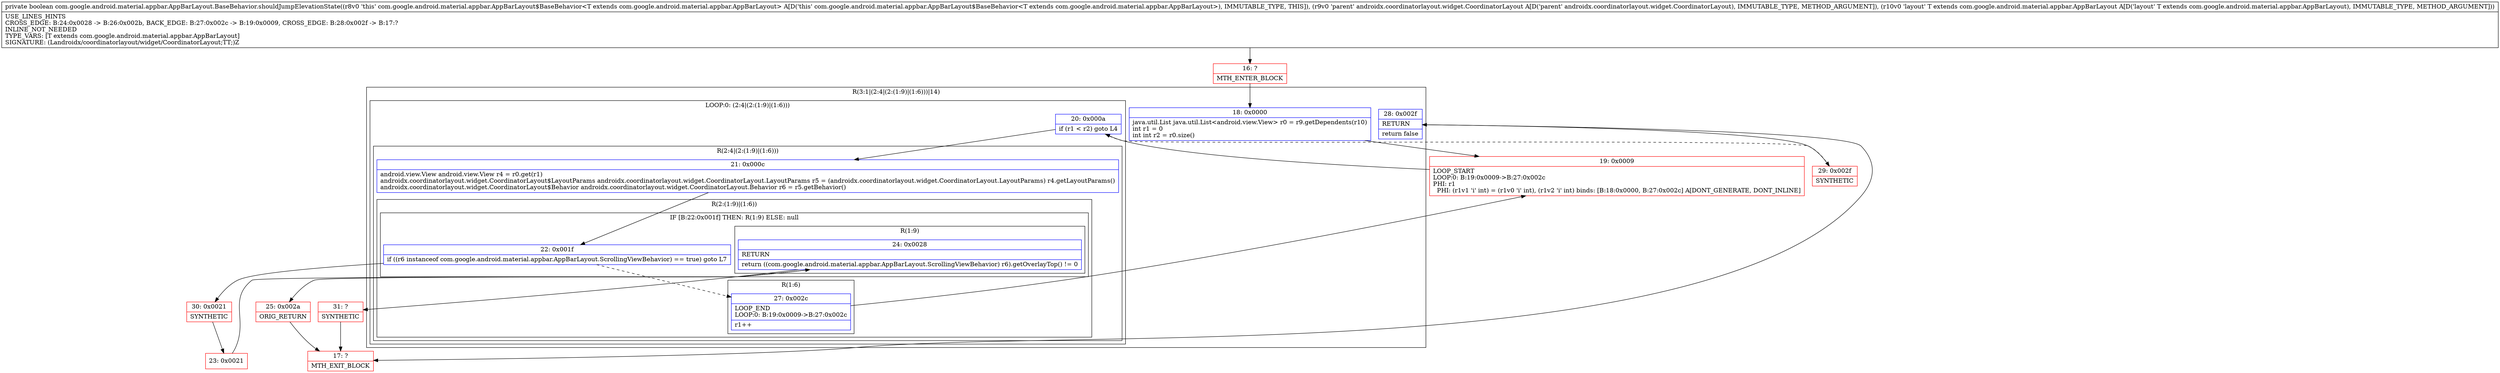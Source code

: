 digraph "CFG forcom.google.android.material.appbar.AppBarLayout.BaseBehavior.shouldJumpElevationState(Landroidx\/coordinatorlayout\/widget\/CoordinatorLayout;Lcom\/google\/android\/material\/appbar\/AppBarLayout;)Z" {
subgraph cluster_Region_915005012 {
label = "R(3:1|(2:4|(2:(1:9)|(1:6)))|14)";
node [shape=record,color=blue];
Node_18 [shape=record,label="{18\:\ 0x0000|java.util.List java.util.List\<android.view.View\> r0 = r9.getDependents(r10)\lint r1 = 0\lint int r2 = r0.size()\l}"];
subgraph cluster_LoopRegion_1310748884 {
label = "LOOP:0: (2:4|(2:(1:9)|(1:6)))";
node [shape=record,color=blue];
Node_20 [shape=record,label="{20\:\ 0x000a|if (r1 \< r2) goto L4\l}"];
subgraph cluster_Region_114286732 {
label = "R(2:4|(2:(1:9)|(1:6)))";
node [shape=record,color=blue];
Node_21 [shape=record,label="{21\:\ 0x000c|android.view.View android.view.View r4 = r0.get(r1)\landroidx.coordinatorlayout.widget.CoordinatorLayout$LayoutParams androidx.coordinatorlayout.widget.CoordinatorLayout.LayoutParams r5 = (androidx.coordinatorlayout.widget.CoordinatorLayout.LayoutParams) r4.getLayoutParams()\landroidx.coordinatorlayout.widget.CoordinatorLayout$Behavior androidx.coordinatorlayout.widget.CoordinatorLayout.Behavior r6 = r5.getBehavior()\l}"];
subgraph cluster_Region_1173218468 {
label = "R(2:(1:9)|(1:6))";
node [shape=record,color=blue];
subgraph cluster_IfRegion_1134468049 {
label = "IF [B:22:0x001f] THEN: R(1:9) ELSE: null";
node [shape=record,color=blue];
Node_22 [shape=record,label="{22\:\ 0x001f|if ((r6 instanceof com.google.android.material.appbar.AppBarLayout.ScrollingViewBehavior) == true) goto L7\l}"];
subgraph cluster_Region_976017582 {
label = "R(1:9)";
node [shape=record,color=blue];
Node_24 [shape=record,label="{24\:\ 0x0028|RETURN\l|return ((com.google.android.material.appbar.AppBarLayout.ScrollingViewBehavior) r6).getOverlayTop() != 0\l}"];
}
}
subgraph cluster_Region_991791512 {
label = "R(1:6)";
node [shape=record,color=blue];
Node_27 [shape=record,label="{27\:\ 0x002c|LOOP_END\lLOOP:0: B:19:0x0009\-\>B:27:0x002c\l|r1++\l}"];
}
}
}
}
Node_28 [shape=record,label="{28\:\ 0x002f|RETURN\l|return false\l}"];
}
Node_16 [shape=record,color=red,label="{16\:\ ?|MTH_ENTER_BLOCK\l}"];
Node_19 [shape=record,color=red,label="{19\:\ 0x0009|LOOP_START\lLOOP:0: B:19:0x0009\-\>B:27:0x002c\lPHI: r1 \l  PHI: (r1v1 'i' int) = (r1v0 'i' int), (r1v2 'i' int) binds: [B:18:0x0000, B:27:0x002c] A[DONT_GENERATE, DONT_INLINE]\l}"];
Node_30 [shape=record,color=red,label="{30\:\ 0x0021|SYNTHETIC\l}"];
Node_23 [shape=record,color=red,label="{23\:\ 0x0021}"];
Node_25 [shape=record,color=red,label="{25\:\ 0x002a|ORIG_RETURN\l}"];
Node_17 [shape=record,color=red,label="{17\:\ ?|MTH_EXIT_BLOCK\l}"];
Node_31 [shape=record,color=red,label="{31\:\ ?|SYNTHETIC\l}"];
Node_29 [shape=record,color=red,label="{29\:\ 0x002f|SYNTHETIC\l}"];
MethodNode[shape=record,label="{private boolean com.google.android.material.appbar.AppBarLayout.BaseBehavior.shouldJumpElevationState((r8v0 'this' com.google.android.material.appbar.AppBarLayout$BaseBehavior\<T extends com.google.android.material.appbar.AppBarLayout\> A[D('this' com.google.android.material.appbar.AppBarLayout$BaseBehavior\<T extends com.google.android.material.appbar.AppBarLayout\>), IMMUTABLE_TYPE, THIS]), (r9v0 'parent' androidx.coordinatorlayout.widget.CoordinatorLayout A[D('parent' androidx.coordinatorlayout.widget.CoordinatorLayout), IMMUTABLE_TYPE, METHOD_ARGUMENT]), (r10v0 'layout' T extends com.google.android.material.appbar.AppBarLayout A[D('layout' T extends com.google.android.material.appbar.AppBarLayout), IMMUTABLE_TYPE, METHOD_ARGUMENT]))  | USE_LINES_HINTS\lCROSS_EDGE: B:24:0x0028 \-\> B:26:0x002b, BACK_EDGE: B:27:0x002c \-\> B:19:0x0009, CROSS_EDGE: B:28:0x002f \-\> B:17:?\lINLINE_NOT_NEEDED\lTYPE_VARS: [T extends com.google.android.material.appbar.AppBarLayout]\lSIGNATURE: (Landroidx\/coordinatorlayout\/widget\/CoordinatorLayout;TT;)Z\l}"];
MethodNode -> Node_16;Node_18 -> Node_19;
Node_20 -> Node_21;
Node_20 -> Node_29[style=dashed];
Node_21 -> Node_22;
Node_22 -> Node_27[style=dashed];
Node_22 -> Node_30;
Node_24 -> Node_25;
Node_24 -> Node_31;
Node_27 -> Node_19;
Node_28 -> Node_17;
Node_16 -> Node_18;
Node_19 -> Node_20;
Node_30 -> Node_23;
Node_23 -> Node_24;
Node_25 -> Node_17;
Node_31 -> Node_17;
Node_29 -> Node_28;
}

